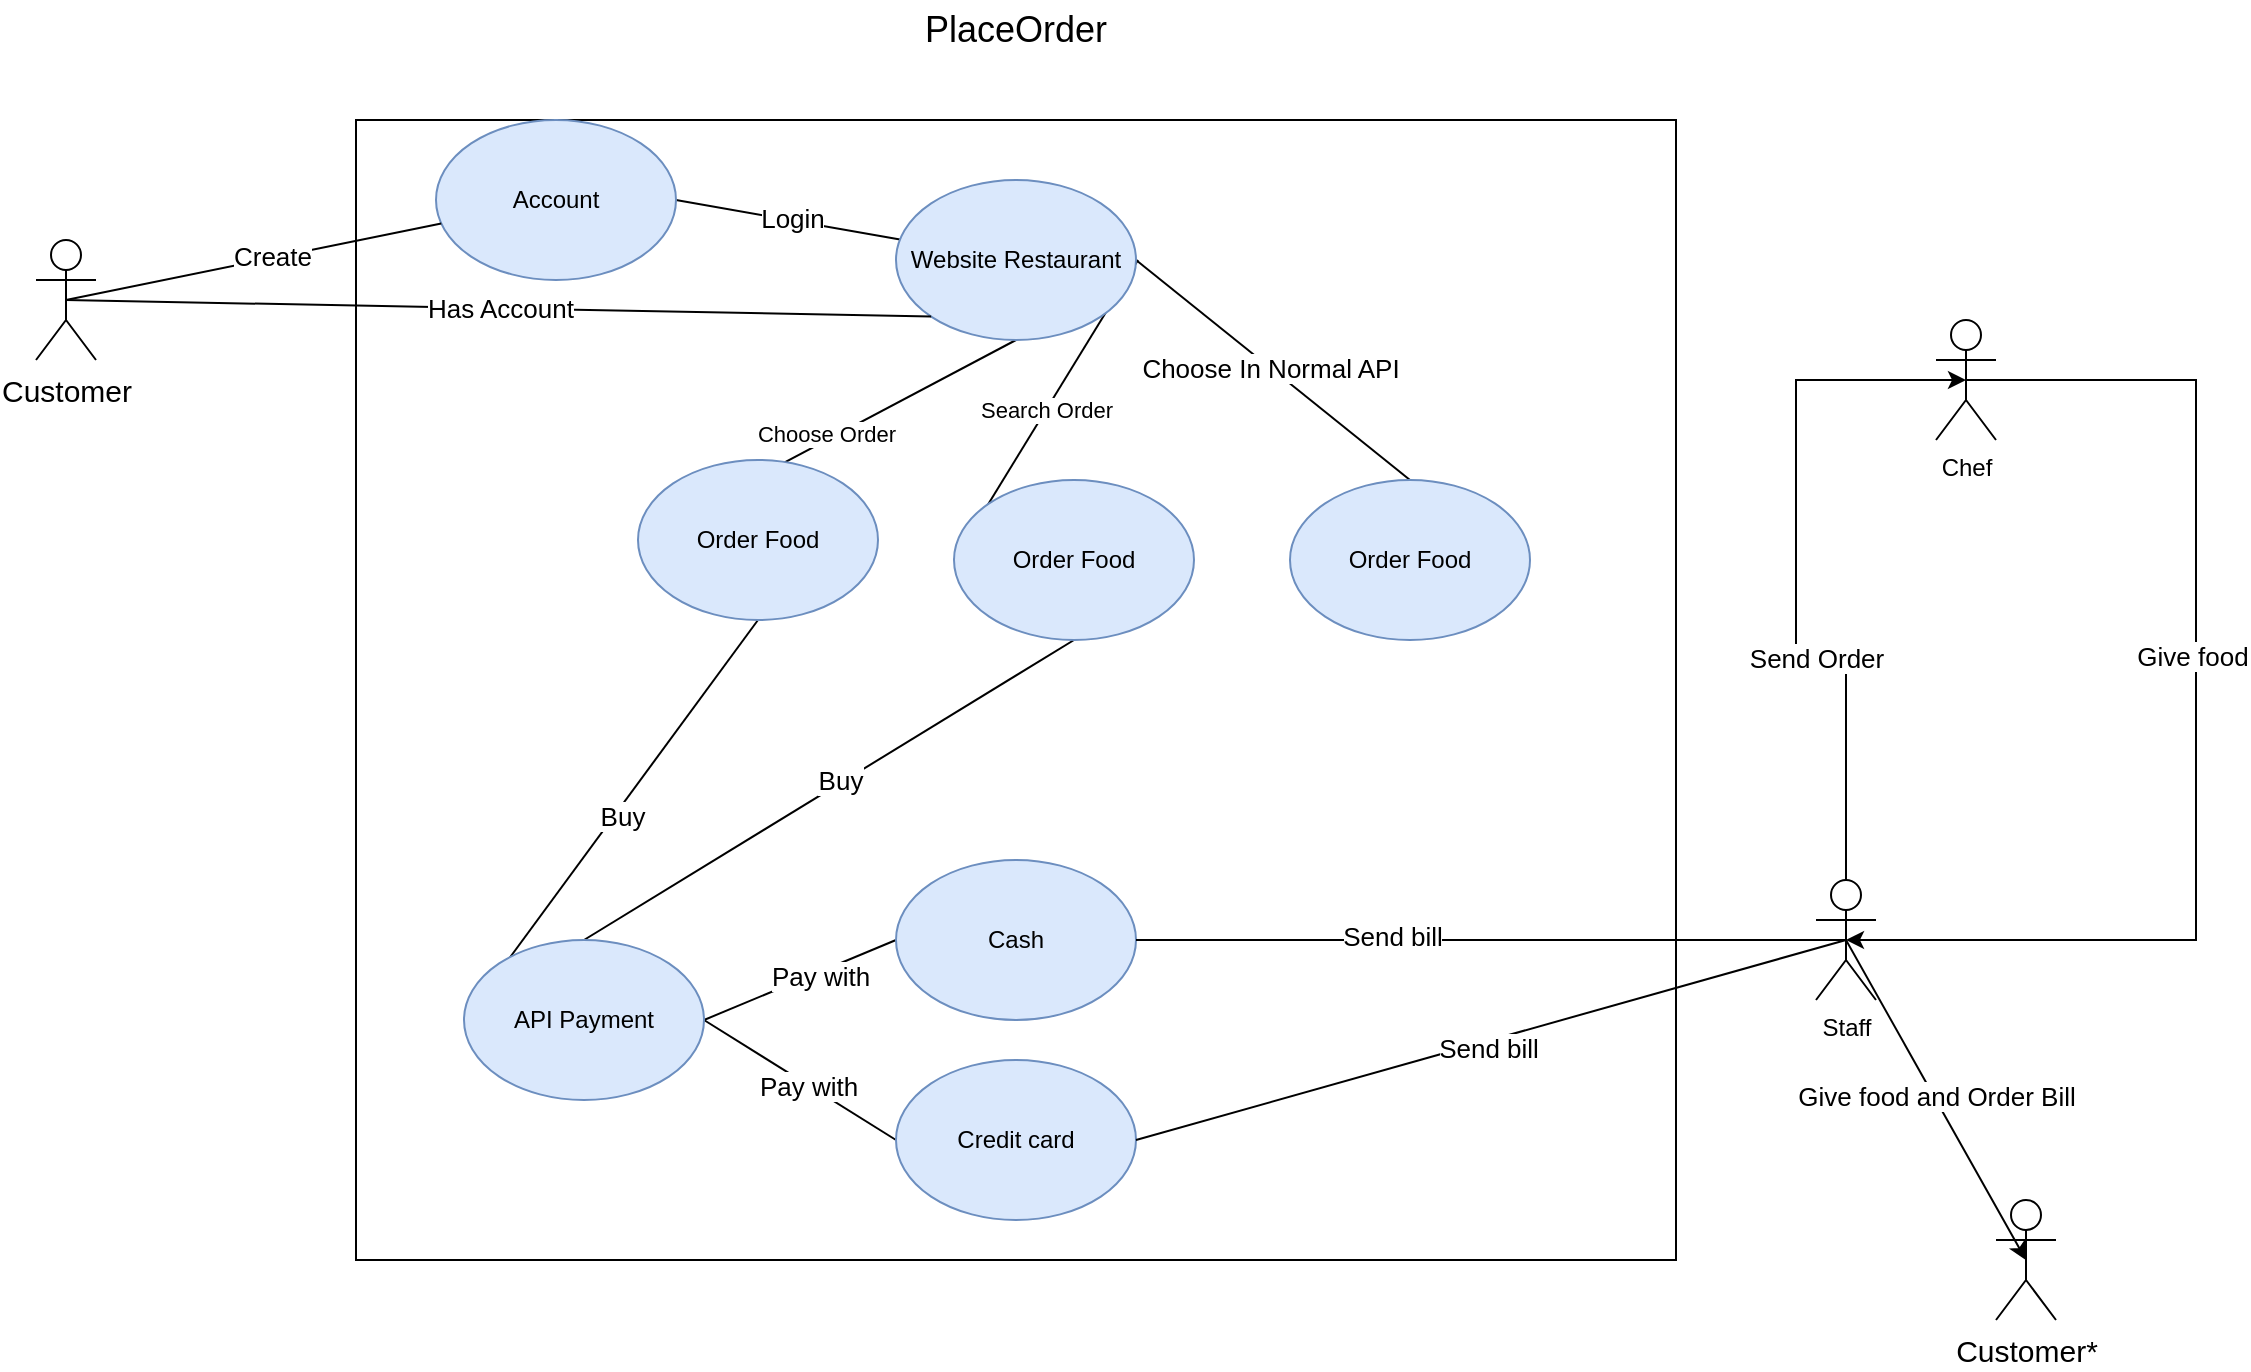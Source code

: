 <mxfile version="24.8.6">
  <diagram name="Trang-1" id="LwPPLO4Ee-6Tbe8ZKP9Q">
    <mxGraphModel dx="1500" dy="813" grid="1" gridSize="10" guides="1" tooltips="1" connect="1" arrows="1" fold="1" page="1" pageScale="1" pageWidth="827" pageHeight="1169" math="0" shadow="0">
      <root>
        <mxCell id="0" />
        <mxCell id="1" parent="0" />
        <mxCell id="qwp_WOEQlL5NrjCQHLM8-1" value="&lt;font style=&quot;font-size: 15px;&quot;&gt;Customer&lt;/font&gt;" style="shape=umlActor;verticalLabelPosition=bottom;verticalAlign=top;html=1;outlineConnect=0;" vertex="1" parent="1">
          <mxGeometry x="80" y="180" width="30" height="60" as="geometry" />
        </mxCell>
        <mxCell id="qwp_WOEQlL5NrjCQHLM8-3" value="" style="rounded=0;whiteSpace=wrap;html=1;" vertex="1" parent="1">
          <mxGeometry x="240" y="120" width="660" height="570" as="geometry" />
        </mxCell>
        <mxCell id="qwp_WOEQlL5NrjCQHLM8-4" value="&lt;span style=&quot;font-size: 18px;&quot;&gt;PlaceOrder&lt;/span&gt;" style="text;html=1;align=center;verticalAlign=middle;whiteSpace=wrap;rounded=0;" vertex="1" parent="1">
          <mxGeometry x="481" y="60" width="178" height="30" as="geometry" />
        </mxCell>
        <mxCell id="qwp_WOEQlL5NrjCQHLM8-13" style="rounded=0;orthogonalLoop=1;jettySize=auto;html=1;exitX=1;exitY=0.5;exitDx=0;exitDy=0;endArrow=none;endFill=0;" edge="1" parent="1" source="qwp_WOEQlL5NrjCQHLM8-7" target="qwp_WOEQlL5NrjCQHLM8-12">
          <mxGeometry relative="1" as="geometry" />
        </mxCell>
        <mxCell id="qwp_WOEQlL5NrjCQHLM8-15" value="&lt;font style=&quot;font-size: 13px;&quot;&gt;Login&lt;/font&gt;" style="edgeLabel;html=1;align=center;verticalAlign=middle;resizable=0;points=[];" vertex="1" connectable="0" parent="qwp_WOEQlL5NrjCQHLM8-13">
          <mxGeometry x="0.019" y="1" relative="1" as="geometry">
            <mxPoint as="offset" />
          </mxGeometry>
        </mxCell>
        <mxCell id="qwp_WOEQlL5NrjCQHLM8-7" value="Account" style="ellipse;whiteSpace=wrap;html=1;fillColor=#dae8fc;strokeColor=#6c8ebf;" vertex="1" parent="1">
          <mxGeometry x="280" y="120" width="120" height="80" as="geometry" />
        </mxCell>
        <mxCell id="qwp_WOEQlL5NrjCQHLM8-8" style="rounded=0;orthogonalLoop=1;jettySize=auto;html=1;exitX=0.5;exitY=0.5;exitDx=0;exitDy=0;exitPerimeter=0;endArrow=none;endFill=0;" edge="1" parent="1" source="qwp_WOEQlL5NrjCQHLM8-1" target="qwp_WOEQlL5NrjCQHLM8-7">
          <mxGeometry relative="1" as="geometry" />
        </mxCell>
        <mxCell id="qwp_WOEQlL5NrjCQHLM8-9" value="&lt;font style=&quot;font-size: 13px;&quot;&gt;Create&lt;/font&gt;" style="edgeLabel;html=1;align=center;verticalAlign=middle;resizable=0;points=[];" vertex="1" connectable="0" parent="qwp_WOEQlL5NrjCQHLM8-8">
          <mxGeometry x="0.085" y="1" relative="1" as="geometry">
            <mxPoint x="1" as="offset" />
          </mxGeometry>
        </mxCell>
        <mxCell id="qwp_WOEQlL5NrjCQHLM8-18" style="rounded=0;orthogonalLoop=1;jettySize=auto;html=1;exitX=1;exitY=0.5;exitDx=0;exitDy=0;entryX=0;entryY=0.5;entryDx=0;entryDy=0;endArrow=none;endFill=0;" edge="1" parent="1" target="qwp_WOEQlL5NrjCQHLM8-17">
          <mxGeometry relative="1" as="geometry">
            <mxPoint x="631" y="190" as="sourcePoint" />
            <mxPoint x="701" y="190" as="targetPoint" />
          </mxGeometry>
        </mxCell>
        <mxCell id="qwp_WOEQlL5NrjCQHLM8-19" value="Search Order" style="edgeLabel;html=1;align=center;verticalAlign=middle;resizable=0;points=[];" vertex="1" connectable="0" parent="qwp_WOEQlL5NrjCQHLM8-18">
          <mxGeometry relative="1" as="geometry">
            <mxPoint as="offset" />
          </mxGeometry>
        </mxCell>
        <mxCell id="qwp_WOEQlL5NrjCQHLM8-21" style="rounded=0;orthogonalLoop=1;jettySize=auto;html=1;exitX=0.5;exitY=1;exitDx=0;exitDy=0;entryX=0;entryY=0.5;entryDx=0;entryDy=0;endArrow=none;endFill=0;" edge="1" parent="1" source="qwp_WOEQlL5NrjCQHLM8-12" target="qwp_WOEQlL5NrjCQHLM8-20">
          <mxGeometry relative="1" as="geometry" />
        </mxCell>
        <mxCell id="qwp_WOEQlL5NrjCQHLM8-22" value="Choose Order" style="edgeLabel;html=1;align=center;verticalAlign=middle;resizable=0;points=[];" vertex="1" connectable="0" parent="qwp_WOEQlL5NrjCQHLM8-21">
          <mxGeometry x="-0.008" y="-3" relative="1" as="geometry">
            <mxPoint as="offset" />
          </mxGeometry>
        </mxCell>
        <mxCell id="qwp_WOEQlL5NrjCQHLM8-54" style="rounded=0;orthogonalLoop=1;jettySize=auto;html=1;exitX=1;exitY=0.5;exitDx=0;exitDy=0;entryX=0.5;entryY=0;entryDx=0;entryDy=0;endArrow=none;endFill=0;" edge="1" parent="1" source="qwp_WOEQlL5NrjCQHLM8-12" target="qwp_WOEQlL5NrjCQHLM8-53">
          <mxGeometry relative="1" as="geometry" />
        </mxCell>
        <mxCell id="qwp_WOEQlL5NrjCQHLM8-55" value="&lt;font style=&quot;font-size: 13px;&quot;&gt;Choose In Normal API&lt;/font&gt;" style="edgeLabel;html=1;align=center;verticalAlign=middle;resizable=0;points=[];" vertex="1" connectable="0" parent="qwp_WOEQlL5NrjCQHLM8-54">
          <mxGeometry x="-0.029" relative="1" as="geometry">
            <mxPoint as="offset" />
          </mxGeometry>
        </mxCell>
        <mxCell id="qwp_WOEQlL5NrjCQHLM8-12" value="Website Restaurant" style="ellipse;whiteSpace=wrap;html=1;fillColor=#dae8fc;strokeColor=#6c8ebf;" vertex="1" parent="1">
          <mxGeometry x="510" y="150" width="120" height="80" as="geometry" />
        </mxCell>
        <mxCell id="qwp_WOEQlL5NrjCQHLM8-26" style="rounded=0;orthogonalLoop=1;jettySize=auto;html=1;exitX=0.5;exitY=1;exitDx=0;exitDy=0;entryX=0.5;entryY=0;entryDx=0;entryDy=0;endArrow=none;endFill=0;" edge="1" parent="1" source="qwp_WOEQlL5NrjCQHLM8-17" target="qwp_WOEQlL5NrjCQHLM8-23">
          <mxGeometry relative="1" as="geometry" />
        </mxCell>
        <mxCell id="qwp_WOEQlL5NrjCQHLM8-28" value="&lt;font style=&quot;font-size: 13px;&quot;&gt;Buy&lt;/font&gt;" style="edgeLabel;html=1;align=center;verticalAlign=middle;resizable=0;points=[];" vertex="1" connectable="0" parent="qwp_WOEQlL5NrjCQHLM8-26">
          <mxGeometry x="-0.05" y="-2" relative="1" as="geometry">
            <mxPoint as="offset" />
          </mxGeometry>
        </mxCell>
        <mxCell id="qwp_WOEQlL5NrjCQHLM8-17" value="Order Food" style="ellipse;whiteSpace=wrap;html=1;fillColor=#dae8fc;strokeColor=#6c8ebf;" vertex="1" parent="1">
          <mxGeometry x="539" y="300" width="120" height="80" as="geometry" />
        </mxCell>
        <mxCell id="qwp_WOEQlL5NrjCQHLM8-24" style="rounded=0;orthogonalLoop=1;jettySize=auto;html=1;exitX=0.5;exitY=1;exitDx=0;exitDy=0;entryX=0;entryY=0.5;entryDx=0;entryDy=0;endArrow=none;endFill=0;" edge="1" parent="1" source="qwp_WOEQlL5NrjCQHLM8-20" target="qwp_WOEQlL5NrjCQHLM8-23">
          <mxGeometry relative="1" as="geometry" />
        </mxCell>
        <mxCell id="qwp_WOEQlL5NrjCQHLM8-27" value="&lt;font style=&quot;font-size: 13px;&quot;&gt;Buy&lt;/font&gt;" style="edgeLabel;html=1;align=center;verticalAlign=middle;resizable=0;points=[];" vertex="1" connectable="0" parent="qwp_WOEQlL5NrjCQHLM8-24">
          <mxGeometry x="-0.04" y="3" relative="1" as="geometry">
            <mxPoint as="offset" />
          </mxGeometry>
        </mxCell>
        <mxCell id="qwp_WOEQlL5NrjCQHLM8-20" value="Order Food" style="ellipse;whiteSpace=wrap;html=1;fillColor=#dae8fc;strokeColor=#6c8ebf;" vertex="1" parent="1">
          <mxGeometry x="381" y="290" width="120" height="80" as="geometry" />
        </mxCell>
        <mxCell id="qwp_WOEQlL5NrjCQHLM8-33" style="rounded=0;orthogonalLoop=1;jettySize=auto;html=1;exitX=1;exitY=0.5;exitDx=0;exitDy=0;entryX=0;entryY=0.5;entryDx=0;entryDy=0;endArrow=none;endFill=0;" edge="1" parent="1" source="qwp_WOEQlL5NrjCQHLM8-23" target="qwp_WOEQlL5NrjCQHLM8-31">
          <mxGeometry relative="1" as="geometry" />
        </mxCell>
        <mxCell id="qwp_WOEQlL5NrjCQHLM8-35" value="&lt;font style=&quot;font-size: 13px;&quot;&gt;Pay with&lt;/font&gt;" style="edgeLabel;html=1;align=center;verticalAlign=middle;resizable=0;points=[];" vertex="1" connectable="0" parent="qwp_WOEQlL5NrjCQHLM8-33">
          <mxGeometry x="0.195" y="-2" relative="1" as="geometry">
            <mxPoint as="offset" />
          </mxGeometry>
        </mxCell>
        <mxCell id="qwp_WOEQlL5NrjCQHLM8-34" style="rounded=0;orthogonalLoop=1;jettySize=auto;html=1;exitX=1;exitY=0.5;exitDx=0;exitDy=0;entryX=0;entryY=0.5;entryDx=0;entryDy=0;endArrow=none;endFill=0;" edge="1" parent="1" source="qwp_WOEQlL5NrjCQHLM8-23" target="qwp_WOEQlL5NrjCQHLM8-32">
          <mxGeometry relative="1" as="geometry" />
        </mxCell>
        <mxCell id="qwp_WOEQlL5NrjCQHLM8-36" value="&lt;font style=&quot;font-size: 13px;&quot;&gt;Pay with&lt;/font&gt;" style="edgeLabel;html=1;align=center;verticalAlign=middle;resizable=0;points=[];" vertex="1" connectable="0" parent="qwp_WOEQlL5NrjCQHLM8-34">
          <mxGeometry x="0.086" relative="1" as="geometry">
            <mxPoint as="offset" />
          </mxGeometry>
        </mxCell>
        <mxCell id="qwp_WOEQlL5NrjCQHLM8-23" value="API Payment" style="ellipse;whiteSpace=wrap;html=1;fillColor=#dae8fc;strokeColor=#6c8ebf;" vertex="1" parent="1">
          <mxGeometry x="294" y="530" width="120" height="80" as="geometry" />
        </mxCell>
        <mxCell id="qwp_WOEQlL5NrjCQHLM8-29" style="rounded=0;orthogonalLoop=1;jettySize=auto;html=1;exitX=0.5;exitY=0.5;exitDx=0;exitDy=0;exitPerimeter=0;entryX=0;entryY=1;entryDx=0;entryDy=0;endArrow=none;endFill=0;" edge="1" parent="1" source="qwp_WOEQlL5NrjCQHLM8-1" target="qwp_WOEQlL5NrjCQHLM8-12">
          <mxGeometry relative="1" as="geometry" />
        </mxCell>
        <mxCell id="qwp_WOEQlL5NrjCQHLM8-30" value="&lt;font style=&quot;font-size: 13px;&quot;&gt;Has Account&lt;/font&gt;" style="edgeLabel;html=1;align=center;verticalAlign=middle;resizable=0;points=[];" vertex="1" connectable="0" parent="qwp_WOEQlL5NrjCQHLM8-29">
          <mxGeometry x="0.003" relative="1" as="geometry">
            <mxPoint as="offset" />
          </mxGeometry>
        </mxCell>
        <mxCell id="qwp_WOEQlL5NrjCQHLM8-31" value="Cash" style="ellipse;whiteSpace=wrap;html=1;fillColor=#dae8fc;strokeColor=#6c8ebf;" vertex="1" parent="1">
          <mxGeometry x="510" y="490" width="120" height="80" as="geometry" />
        </mxCell>
        <mxCell id="qwp_WOEQlL5NrjCQHLM8-32" value="Credit card" style="ellipse;whiteSpace=wrap;html=1;fillColor=#dae8fc;strokeColor=#6c8ebf;" vertex="1" parent="1">
          <mxGeometry x="510" y="590" width="120" height="80" as="geometry" />
        </mxCell>
        <mxCell id="qwp_WOEQlL5NrjCQHLM8-37" value="Chef" style="shape=umlActor;verticalLabelPosition=bottom;verticalAlign=top;html=1;outlineConnect=0;" vertex="1" parent="1">
          <mxGeometry x="1030" y="220" width="30" height="60" as="geometry" />
        </mxCell>
        <mxCell id="qwp_WOEQlL5NrjCQHLM8-38" value="Staff" style="shape=umlActor;verticalLabelPosition=bottom;verticalAlign=top;html=1;outlineConnect=0;" vertex="1" parent="1">
          <mxGeometry x="970" y="500" width="30" height="60" as="geometry" />
        </mxCell>
        <mxCell id="qwp_WOEQlL5NrjCQHLM8-39" style="edgeStyle=orthogonalEdgeStyle;rounded=0;orthogonalLoop=1;jettySize=auto;html=1;exitX=1;exitY=0.5;exitDx=0;exitDy=0;entryX=0.5;entryY=0.5;entryDx=0;entryDy=0;entryPerimeter=0;endArrow=none;endFill=0;" edge="1" parent="1" source="qwp_WOEQlL5NrjCQHLM8-31" target="qwp_WOEQlL5NrjCQHLM8-38">
          <mxGeometry relative="1" as="geometry" />
        </mxCell>
        <mxCell id="qwp_WOEQlL5NrjCQHLM8-41" value="&lt;font style=&quot;font-size: 13px;&quot;&gt;Send bill&lt;/font&gt;" style="edgeLabel;html=1;align=center;verticalAlign=middle;resizable=0;points=[];" vertex="1" connectable="0" parent="qwp_WOEQlL5NrjCQHLM8-39">
          <mxGeometry x="-0.283" y="2" relative="1" as="geometry">
            <mxPoint as="offset" />
          </mxGeometry>
        </mxCell>
        <mxCell id="qwp_WOEQlL5NrjCQHLM8-40" style="rounded=0;orthogonalLoop=1;jettySize=auto;html=1;exitX=1;exitY=0.5;exitDx=0;exitDy=0;entryX=0.5;entryY=0.5;entryDx=0;entryDy=0;entryPerimeter=0;endArrow=none;endFill=0;" edge="1" parent="1" source="qwp_WOEQlL5NrjCQHLM8-32" target="qwp_WOEQlL5NrjCQHLM8-38">
          <mxGeometry relative="1" as="geometry" />
        </mxCell>
        <mxCell id="qwp_WOEQlL5NrjCQHLM8-42" value="&lt;font style=&quot;font-size: 13px;&quot;&gt;Send bill&lt;/font&gt;" style="edgeLabel;html=1;align=center;verticalAlign=middle;resizable=0;points=[];" vertex="1" connectable="0" parent="qwp_WOEQlL5NrjCQHLM8-40">
          <mxGeometry x="-0.016" y="-3" relative="1" as="geometry">
            <mxPoint as="offset" />
          </mxGeometry>
        </mxCell>
        <mxCell id="qwp_WOEQlL5NrjCQHLM8-43" style="edgeStyle=orthogonalEdgeStyle;rounded=0;orthogonalLoop=1;jettySize=auto;html=1;exitX=0.5;exitY=0;exitDx=0;exitDy=0;exitPerimeter=0;entryX=0.5;entryY=0.5;entryDx=0;entryDy=0;entryPerimeter=0;" edge="1" parent="1" source="qwp_WOEQlL5NrjCQHLM8-38" target="qwp_WOEQlL5NrjCQHLM8-37">
          <mxGeometry relative="1" as="geometry">
            <Array as="points">
              <mxPoint x="985" y="390" />
              <mxPoint x="960" y="390" />
              <mxPoint x="960" y="250" />
            </Array>
          </mxGeometry>
        </mxCell>
        <mxCell id="qwp_WOEQlL5NrjCQHLM8-48" value="&lt;font style=&quot;font-size: 13px;&quot;&gt;Send Order&lt;/font&gt;" style="edgeLabel;html=1;align=center;verticalAlign=middle;resizable=0;points=[];" vertex="1" connectable="0" parent="qwp_WOEQlL5NrjCQHLM8-43">
          <mxGeometry x="-0.306" y="-1" relative="1" as="geometry">
            <mxPoint as="offset" />
          </mxGeometry>
        </mxCell>
        <mxCell id="qwp_WOEQlL5NrjCQHLM8-47" style="edgeStyle=orthogonalEdgeStyle;rounded=0;orthogonalLoop=1;jettySize=auto;html=1;exitX=0.5;exitY=0.5;exitDx=0;exitDy=0;exitPerimeter=0;entryX=0.5;entryY=0.5;entryDx=0;entryDy=0;entryPerimeter=0;" edge="1" parent="1" source="qwp_WOEQlL5NrjCQHLM8-37" target="qwp_WOEQlL5NrjCQHLM8-38">
          <mxGeometry relative="1" as="geometry">
            <Array as="points">
              <mxPoint x="1160" y="250" />
              <mxPoint x="1160" y="530" />
            </Array>
          </mxGeometry>
        </mxCell>
        <mxCell id="qwp_WOEQlL5NrjCQHLM8-49" value="&lt;font style=&quot;font-size: 13px;&quot;&gt;Give food&lt;/font&gt;" style="edgeLabel;html=1;align=center;verticalAlign=middle;resizable=0;points=[];" vertex="1" connectable="0" parent="qwp_WOEQlL5NrjCQHLM8-47">
          <mxGeometry x="-0.112" y="-2" relative="1" as="geometry">
            <mxPoint as="offset" />
          </mxGeometry>
        </mxCell>
        <mxCell id="qwp_WOEQlL5NrjCQHLM8-50" value="&lt;font style=&quot;font-size: 15px;&quot;&gt;Customer*&lt;/font&gt;" style="shape=umlActor;verticalLabelPosition=bottom;verticalAlign=top;html=1;outlineConnect=0;" vertex="1" parent="1">
          <mxGeometry x="1060" y="660" width="30" height="60" as="geometry" />
        </mxCell>
        <mxCell id="qwp_WOEQlL5NrjCQHLM8-51" style="rounded=0;orthogonalLoop=1;jettySize=auto;html=1;exitX=0.5;exitY=0.5;exitDx=0;exitDy=0;exitPerimeter=0;entryX=0.5;entryY=0.5;entryDx=0;entryDy=0;entryPerimeter=0;" edge="1" parent="1" source="qwp_WOEQlL5NrjCQHLM8-38" target="qwp_WOEQlL5NrjCQHLM8-50">
          <mxGeometry relative="1" as="geometry" />
        </mxCell>
        <mxCell id="qwp_WOEQlL5NrjCQHLM8-52" value="&lt;font style=&quot;font-size: 13px;&quot;&gt;Give food and Order Bill&lt;/font&gt;" style="edgeLabel;html=1;align=center;verticalAlign=middle;resizable=0;points=[];" vertex="1" connectable="0" parent="qwp_WOEQlL5NrjCQHLM8-51">
          <mxGeometry x="-0.021" y="1" relative="1" as="geometry">
            <mxPoint as="offset" />
          </mxGeometry>
        </mxCell>
        <mxCell id="qwp_WOEQlL5NrjCQHLM8-53" value="Order Food" style="ellipse;whiteSpace=wrap;html=1;fillColor=#dae8fc;strokeColor=#6c8ebf;" vertex="1" parent="1">
          <mxGeometry x="707" y="300" width="120" height="80" as="geometry" />
        </mxCell>
      </root>
    </mxGraphModel>
  </diagram>
</mxfile>
